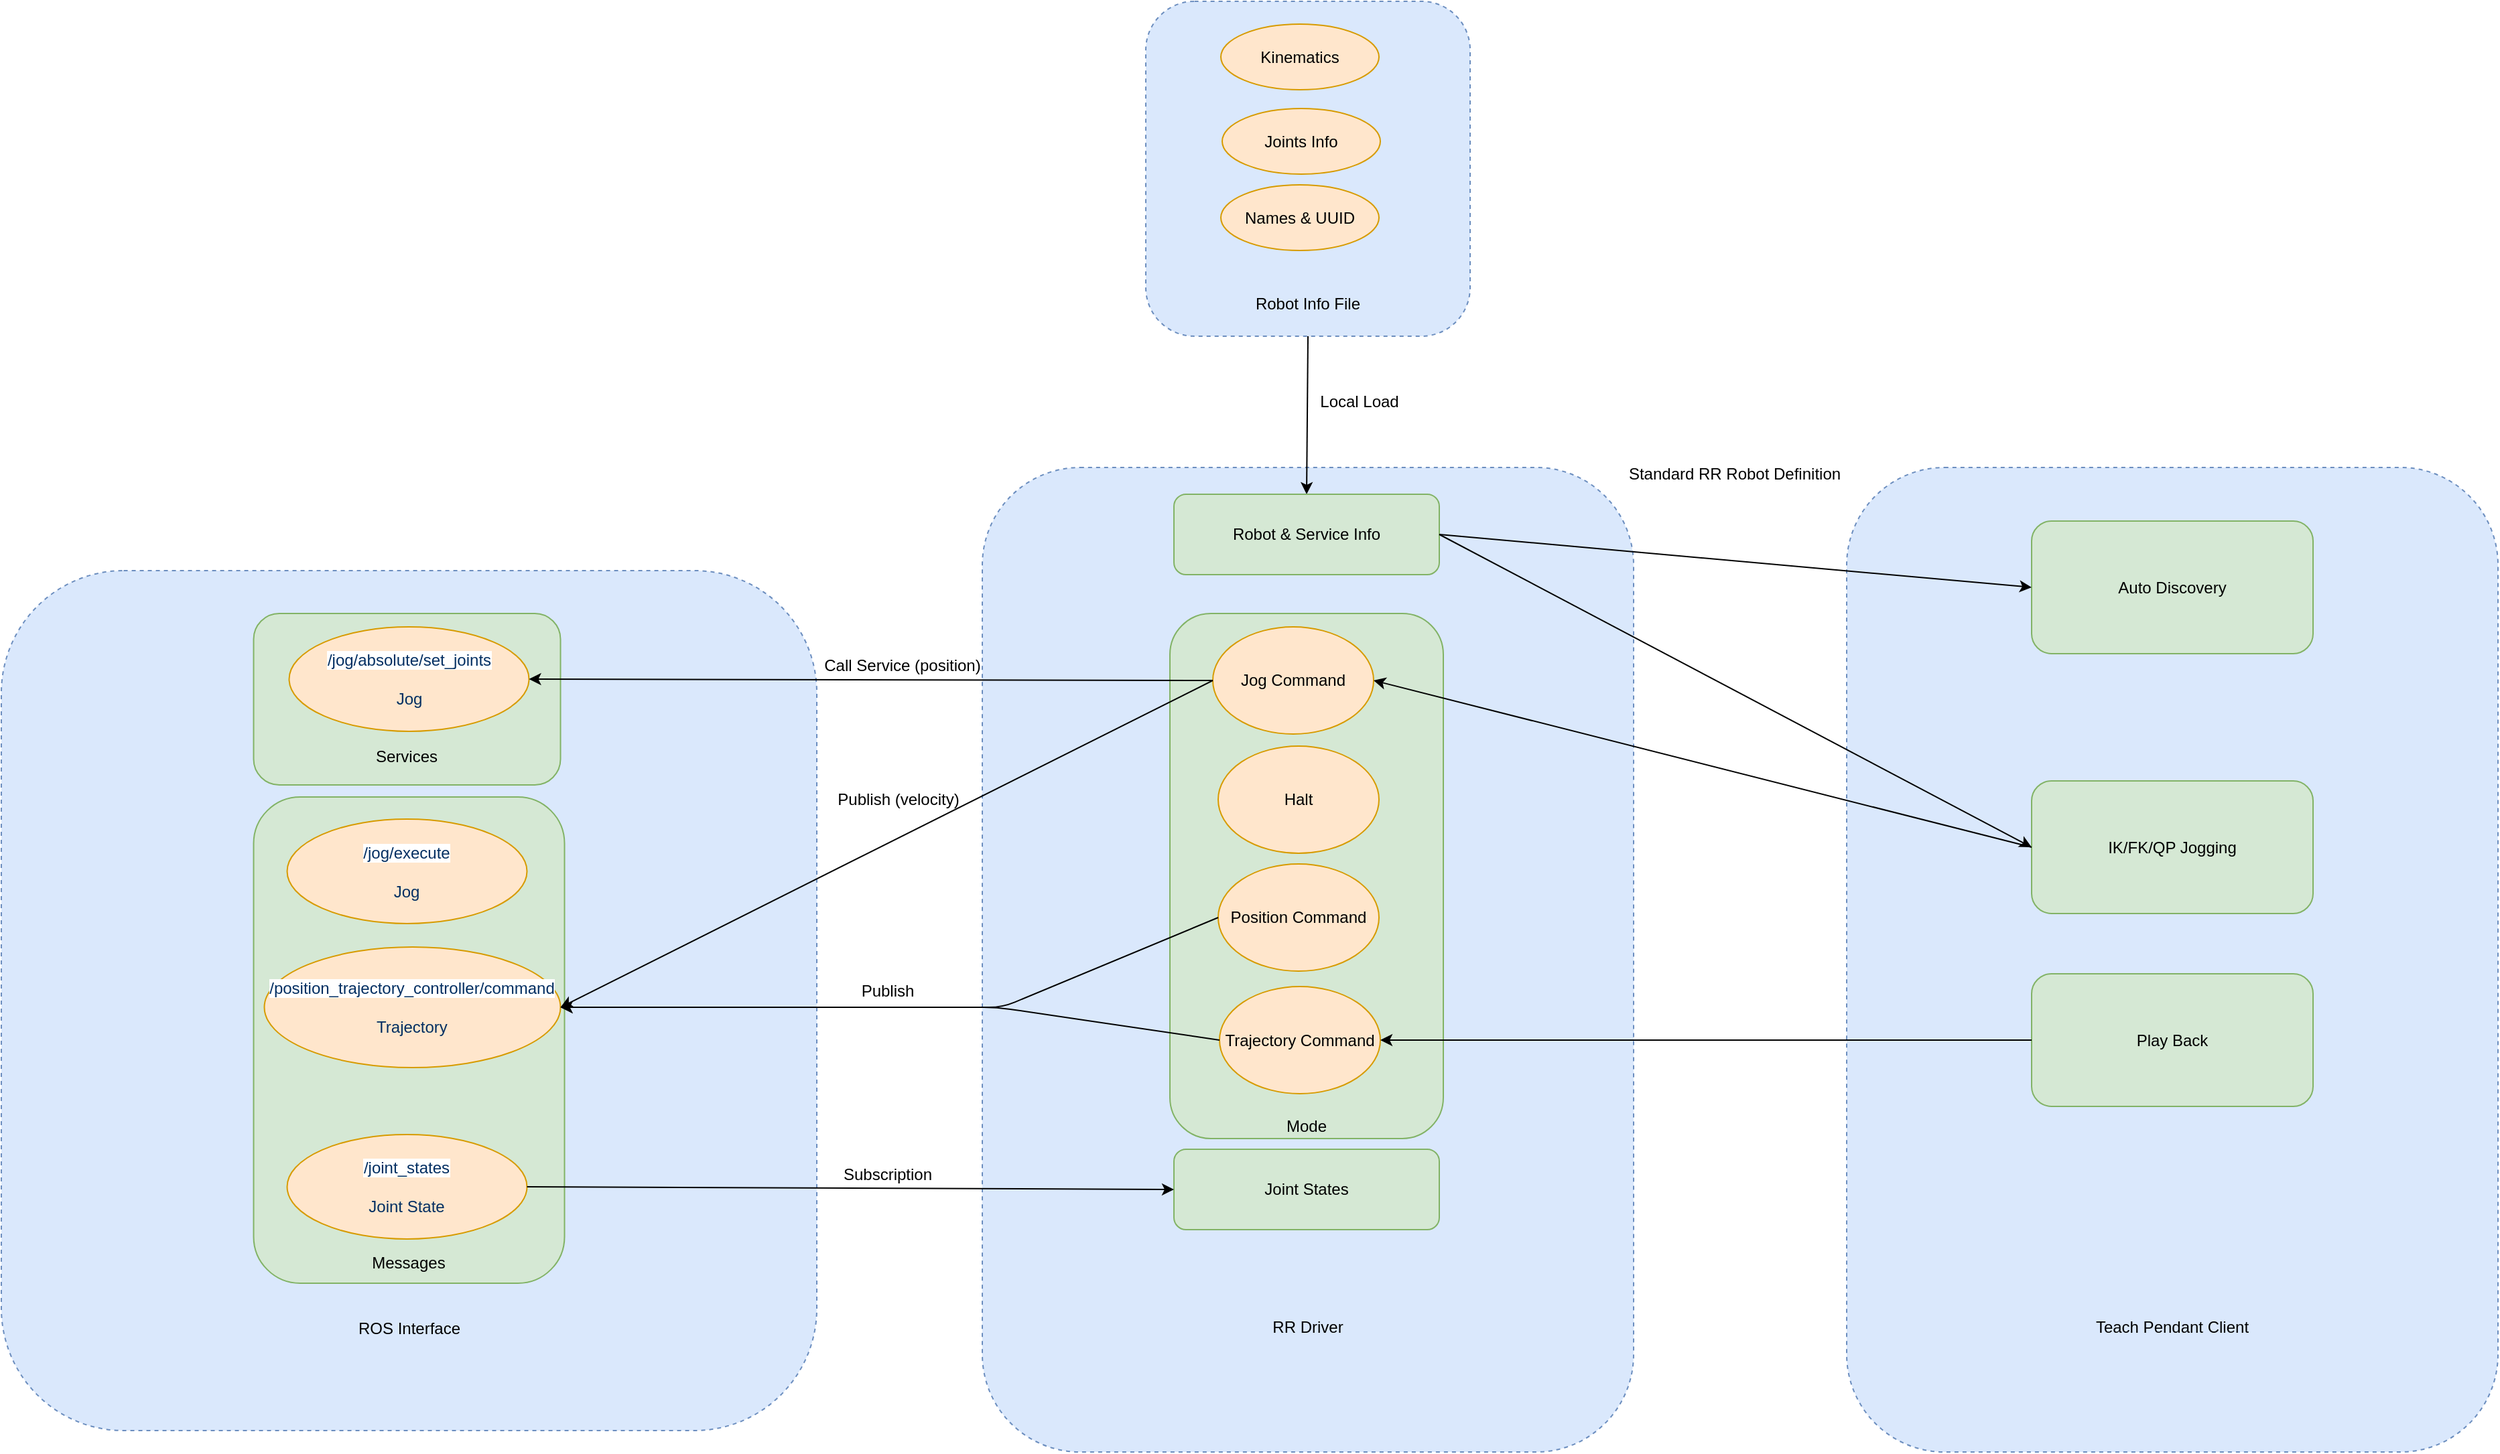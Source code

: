 <mxfile version="13.6.2" type="device"><diagram id="7dnzhmzvjPaTl8PEZ0EC" name="Page-1"><mxGraphModel dx="3041" dy="2448" grid="0" gridSize="10" guides="1" tooltips="1" connect="1" arrows="1" fold="1" page="1" pageScale="1" pageWidth="827" pageHeight="1169" math="0" shadow="0"><root><mxCell id="0"/><mxCell id="1" parent="0"/><mxCell id="Pj8FK1_qwA47QdjpNa2k-1" value="&lt;br&gt;&lt;br&gt;&lt;br&gt;&lt;br&gt;&lt;br&gt;&lt;br&gt;&lt;br&gt;&lt;br&gt;&lt;br&gt;&lt;br&gt;&lt;br&gt;&lt;br&gt;&lt;br&gt;&lt;br&gt;&lt;br&gt;&lt;br&gt;&lt;br&gt;&lt;br&gt;&lt;br&gt;&lt;br&gt;&lt;br&gt;&lt;br&gt;&lt;br&gt;&lt;br&gt;&lt;br&gt;&lt;br&gt;&lt;br&gt;&lt;br&gt;&lt;br&gt;&lt;br&gt;&lt;br&gt;&lt;br&gt;&lt;br&gt;&lt;br&gt;ROS Interface" style="rounded=1;whiteSpace=wrap;html=1;dashed=1;fillColor=#dae8fc;strokeColor=#6c8ebf;" vertex="1" parent="1"><mxGeometry x="-18" y="125" width="608.5" height="642" as="geometry"/></mxCell><mxCell id="Pj8FK1_qwA47QdjpNa2k-2" value="&lt;br&gt;&lt;br&gt;&lt;br&gt;&lt;br&gt;&lt;br&gt;&lt;br&gt;Services" style="rounded=1;whiteSpace=wrap;html=1;fillColor=#d5e8d4;strokeColor=#82b366;" vertex="1" parent="1"><mxGeometry x="170.25" y="157" width="229" height="128" as="geometry"/></mxCell><mxCell id="Pj8FK1_qwA47QdjpNa2k-3" value="&lt;br&gt;&lt;br&gt;&lt;br&gt;&lt;br&gt;&lt;br&gt;&lt;br&gt;&lt;br&gt;&lt;br&gt;&lt;br&gt;&lt;br&gt;&lt;br&gt;&lt;br&gt;&lt;br&gt;&lt;br&gt;&lt;br&gt;&lt;br&gt;&lt;br&gt;&lt;br&gt;&lt;br&gt;&lt;br&gt;&lt;br&gt;&lt;br&gt;&lt;br&gt;Messages" style="rounded=1;whiteSpace=wrap;html=1;fillColor=#d5e8d4;strokeColor=#82b366;" vertex="1" parent="1"><mxGeometry x="170.25" y="294" width="232" height="363" as="geometry"/></mxCell><mxCell id="Pj8FK1_qwA47QdjpNa2k-4" value="&lt;span style=&quot;color: rgb(3 , 47 , 98) ; font-family: , &amp;#34;consolas&amp;#34; , &amp;#34;liberation mono&amp;#34; , &amp;#34;menlo&amp;#34; , monospace ; background-color: rgb(255 , 255 , 255)&quot;&gt;/jog/absolute/set_joints&lt;br&gt;&lt;/span&gt;&lt;span style=&quot;color: rgb(3 , 47 , 98)&quot;&gt;&lt;br&gt;Jog&lt;br&gt;&lt;/span&gt;" style="ellipse;whiteSpace=wrap;html=1;fillColor=#ffe6cc;strokeColor=#d79b00;" vertex="1" parent="1"><mxGeometry x="196.75" y="167" width="179" height="78" as="geometry"/></mxCell><mxCell id="Pj8FK1_qwA47QdjpNa2k-6" value="&lt;span style=&quot;color: rgb(3 , 47 , 98) ; background-color: rgb(255 , 255 , 255)&quot;&gt;/jog/execute&lt;/span&gt;&lt;span style=&quot;color: rgb(3 , 47 , 98) ; font-family: , &amp;#34;consolas&amp;#34; , &amp;#34;liberation mono&amp;#34; , &amp;#34;menlo&amp;#34; , monospace ; background-color: rgb(255 , 255 , 255)&quot;&gt;&lt;br&gt;&lt;/span&gt;&lt;span style=&quot;color: rgb(3 , 47 , 98)&quot;&gt;&lt;br&gt;Jog&lt;br&gt;&lt;/span&gt;" style="ellipse;whiteSpace=wrap;html=1;fillColor=#ffe6cc;strokeColor=#d79b00;" vertex="1" parent="1"><mxGeometry x="195.25" y="310.5" width="179" height="78" as="geometry"/></mxCell><mxCell id="Pj8FK1_qwA47QdjpNa2k-7" value="&lt;span style=&quot;color: rgb(3 , 47 , 98) ; font-family: , &amp;#34;consolas&amp;#34; , &amp;#34;liberation mono&amp;#34; , &amp;#34;menlo&amp;#34; , monospace ; background-color: rgb(255 , 255 , 255)&quot;&gt;/position_trajectory_controller/command&lt;/span&gt;&lt;span style=&quot;color: rgb(3 , 47 , 98)&quot;&gt;&lt;br&gt;&lt;br&gt;Trajectory&lt;br&gt;&lt;/span&gt;" style="ellipse;whiteSpace=wrap;html=1;fillColor=#ffe6cc;strokeColor=#d79b00;" vertex="1" parent="1"><mxGeometry x="178.25" y="406" width="221" height="90" as="geometry"/></mxCell><mxCell id="Pj8FK1_qwA47QdjpNa2k-8" value="&lt;br&gt;&lt;br&gt;&lt;br&gt;&lt;br&gt;&lt;br&gt;&lt;br&gt;&lt;br&gt;&lt;br&gt;&lt;br&gt;&lt;br&gt;&lt;br&gt;&lt;br&gt;&lt;br&gt;&lt;br&gt;Robot Info File" style="rounded=1;whiteSpace=wrap;html=1;dashed=1;fillColor=#dae8fc;strokeColor=#6c8ebf;" vertex="1" parent="1"><mxGeometry x="836" y="-300" width="242" height="250" as="geometry"/></mxCell><mxCell id="Pj8FK1_qwA47QdjpNa2k-9" value="Kinematics" style="ellipse;whiteSpace=wrap;html=1;fillColor=#ffe6cc;strokeColor=#d79b00;" vertex="1" parent="1"><mxGeometry x="892" y="-283" width="118" height="49" as="geometry"/></mxCell><mxCell id="Pj8FK1_qwA47QdjpNa2k-10" value="Joints Info" style="ellipse;whiteSpace=wrap;html=1;fillColor=#ffe6cc;strokeColor=#d79b00;" vertex="1" parent="1"><mxGeometry x="893" y="-220" width="118" height="49" as="geometry"/></mxCell><mxCell id="Pj8FK1_qwA47QdjpNa2k-11" value="Names &amp;amp; UUID" style="ellipse;whiteSpace=wrap;html=1;fillColor=#ffe6cc;strokeColor=#d79b00;" vertex="1" parent="1"><mxGeometry x="892" y="-163" width="118" height="49" as="geometry"/></mxCell><mxCell id="Pj8FK1_qwA47QdjpNa2k-13" value="&lt;br&gt;&lt;br&gt;&lt;br&gt;&lt;br&gt;&lt;br&gt;&lt;br&gt;&lt;br&gt;&lt;br&gt;&lt;br&gt;&lt;br&gt;&lt;br&gt;&lt;br&gt;&lt;br&gt;&lt;br&gt;&lt;br&gt;&lt;br&gt;&lt;br&gt;&lt;br&gt;&lt;br&gt;&lt;br&gt;&lt;br&gt;&lt;br&gt;&lt;br&gt;&lt;br&gt;&lt;br&gt;&lt;br&gt;&lt;br&gt;&lt;br&gt;&lt;br&gt;&lt;br&gt;&lt;br&gt;&lt;br&gt;&lt;br&gt;&lt;br&gt;&lt;br&gt;&lt;br&gt;&lt;br&gt;&lt;br&gt;RR Driver" style="rounded=1;whiteSpace=wrap;html=1;dashed=1;fillColor=#dae8fc;strokeColor=#6c8ebf;" vertex="1" parent="1"><mxGeometry x="714" y="48" width="486" height="735" as="geometry"/></mxCell><mxCell id="Pj8FK1_qwA47QdjpNa2k-14" value="" style="endArrow=classic;html=1;exitX=0.5;exitY=1;exitDx=0;exitDy=0;entryX=0.5;entryY=0;entryDx=0;entryDy=0;" edge="1" parent="1" source="Pj8FK1_qwA47QdjpNa2k-8" target="Pj8FK1_qwA47QdjpNa2k-15"><mxGeometry width="50" height="50" relative="1" as="geometry"><mxPoint x="617" y="284" as="sourcePoint"/><mxPoint x="667" y="234" as="targetPoint"/></mxGeometry></mxCell><mxCell id="Pj8FK1_qwA47QdjpNa2k-15" value="Robot &amp;amp; Service Info" style="rounded=1;whiteSpace=wrap;html=1;fillColor=#d5e8d4;strokeColor=#82b366;" vertex="1" parent="1"><mxGeometry x="857" y="68" width="198" height="60" as="geometry"/></mxCell><mxCell id="Pj8FK1_qwA47QdjpNa2k-16" value="&lt;br&gt;&lt;br&gt;&lt;br&gt;&lt;br&gt;&lt;br&gt;&lt;br&gt;&lt;br&gt;&lt;br&gt;&lt;br&gt;&lt;br&gt;&lt;br&gt;&lt;br&gt;&lt;br&gt;&lt;br&gt;&lt;br&gt;&lt;br&gt;&lt;br&gt;&lt;br&gt;&lt;br&gt;&lt;br&gt;&lt;br&gt;&lt;br&gt;&lt;br&gt;&lt;br&gt;&lt;br&gt;&lt;br&gt;Mode" style="rounded=1;whiteSpace=wrap;html=1;fillColor=#d5e8d4;strokeColor=#82b366;" vertex="1" parent="1"><mxGeometry x="854" y="157" width="204" height="392" as="geometry"/></mxCell><mxCell id="Pj8FK1_qwA47QdjpNa2k-21" value="Jog Command" style="ellipse;whiteSpace=wrap;html=1;fillColor=#ffe6cc;strokeColor=#d79b00;" vertex="1" parent="1"><mxGeometry x="886" y="167" width="120" height="80" as="geometry"/></mxCell><mxCell id="Pj8FK1_qwA47QdjpNa2k-22" value="" style="endArrow=classic;html=1;exitX=0;exitY=0.5;exitDx=0;exitDy=0;entryX=1;entryY=0.5;entryDx=0;entryDy=0;" edge="1" parent="1" source="Pj8FK1_qwA47QdjpNa2k-21" target="Pj8FK1_qwA47QdjpNa2k-4"><mxGeometry width="50" height="50" relative="1" as="geometry"><mxPoint x="617" y="268" as="sourcePoint"/><mxPoint x="667" y="218" as="targetPoint"/></mxGeometry></mxCell><mxCell id="Pj8FK1_qwA47QdjpNa2k-23" value="Position Command" style="ellipse;whiteSpace=wrap;html=1;fillColor=#ffe6cc;strokeColor=#d79b00;" vertex="1" parent="1"><mxGeometry x="890" y="344" width="120" height="80" as="geometry"/></mxCell><mxCell id="Pj8FK1_qwA47QdjpNa2k-24" value="Call Service (position)" style="text;html=1;align=center;verticalAlign=middle;resizable=0;points=[];autosize=1;" vertex="1" parent="1"><mxGeometry x="590.5" y="187" width="127" height="18" as="geometry"/></mxCell><mxCell id="Pj8FK1_qwA47QdjpNa2k-25" value="" style="endArrow=classic;html=1;exitX=0;exitY=0.5;exitDx=0;exitDy=0;entryX=1;entryY=0.5;entryDx=0;entryDy=0;" edge="1" parent="1" source="Pj8FK1_qwA47QdjpNa2k-23" target="Pj8FK1_qwA47QdjpNa2k-7"><mxGeometry width="50" height="50" relative="1" as="geometry"><mxPoint x="617" y="268" as="sourcePoint"/><mxPoint x="667" y="218" as="targetPoint"/><Array as="points"><mxPoint x="729" y="451"/></Array></mxGeometry></mxCell><mxCell id="Pj8FK1_qwA47QdjpNa2k-26" value="&lt;span style=&quot;color: rgb(3 , 47 , 98) ; font-family: , &amp;#34;consolas&amp;#34; , &amp;#34;liberation mono&amp;#34; , &amp;#34;menlo&amp;#34; , monospace ; background-color: rgb(255 , 255 , 255)&quot;&gt;/joint_states&lt;br&gt;&lt;/span&gt;&lt;span style=&quot;color: rgb(3 , 47 , 98)&quot;&gt;&lt;br&gt;Joint State&lt;br&gt;&lt;/span&gt;" style="ellipse;whiteSpace=wrap;html=1;fillColor=#ffe6cc;strokeColor=#d79b00;" vertex="1" parent="1"><mxGeometry x="195.25" y="546" width="179" height="78" as="geometry"/></mxCell><mxCell id="Pj8FK1_qwA47QdjpNa2k-27" value="Joint States" style="rounded=1;whiteSpace=wrap;html=1;fillColor=#d5e8d4;strokeColor=#82b366;" vertex="1" parent="1"><mxGeometry x="857" y="557" width="198" height="60" as="geometry"/></mxCell><mxCell id="Pj8FK1_qwA47QdjpNa2k-28" value="" style="endArrow=classic;html=1;exitX=1;exitY=0.5;exitDx=0;exitDy=0;entryX=0;entryY=0.5;entryDx=0;entryDy=0;" edge="1" parent="1" source="Pj8FK1_qwA47QdjpNa2k-26" target="Pj8FK1_qwA47QdjpNa2k-27"><mxGeometry width="50" height="50" relative="1" as="geometry"><mxPoint x="617" y="492" as="sourcePoint"/><mxPoint x="667" y="442" as="targetPoint"/></mxGeometry></mxCell><mxCell id="Pj8FK1_qwA47QdjpNa2k-29" value="Subscription" style="text;html=1;align=center;verticalAlign=middle;resizable=0;points=[];autosize=1;" vertex="1" parent="1"><mxGeometry x="605" y="566.5" width="76" height="18" as="geometry"/></mxCell><mxCell id="Pj8FK1_qwA47QdjpNa2k-30" value="Local Load" style="text;html=1;align=center;verticalAlign=middle;resizable=0;points=[];autosize=1;" vertex="1" parent="1"><mxGeometry x="961" y="-10" width="68" height="18" as="geometry"/></mxCell><mxCell id="Pj8FK1_qwA47QdjpNa2k-31" value="Trajectory Command" style="ellipse;whiteSpace=wrap;html=1;fillColor=#ffe6cc;strokeColor=#d79b00;" vertex="1" parent="1"><mxGeometry x="891" y="435.5" width="120" height="80" as="geometry"/></mxCell><mxCell id="Pj8FK1_qwA47QdjpNa2k-32" value="Halt" style="ellipse;whiteSpace=wrap;html=1;fillColor=#ffe6cc;strokeColor=#d79b00;" vertex="1" parent="1"><mxGeometry x="890" y="256" width="120" height="80" as="geometry"/></mxCell><mxCell id="Pj8FK1_qwA47QdjpNa2k-33" value="" style="endArrow=classic;html=1;exitX=0;exitY=0.5;exitDx=0;exitDy=0;entryX=1;entryY=0.5;entryDx=0;entryDy=0;" edge="1" parent="1" source="Pj8FK1_qwA47QdjpNa2k-31" target="Pj8FK1_qwA47QdjpNa2k-7"><mxGeometry width="50" height="50" relative="1" as="geometry"><mxPoint x="617" y="485" as="sourcePoint"/><mxPoint x="667" y="435" as="targetPoint"/><Array as="points"><mxPoint x="725" y="451"/></Array></mxGeometry></mxCell><mxCell id="Pj8FK1_qwA47QdjpNa2k-34" value="Publish" style="text;html=1;align=center;verticalAlign=middle;resizable=0;points=[];autosize=1;" vertex="1" parent="1"><mxGeometry x="618.5" y="430" width="49" height="18" as="geometry"/></mxCell><mxCell id="Pj8FK1_qwA47QdjpNa2k-36" value="" style="endArrow=classic;html=1;exitX=0;exitY=0.5;exitDx=0;exitDy=0;entryX=1;entryY=0.5;entryDx=0;entryDy=0;" edge="1" parent="1" source="Pj8FK1_qwA47QdjpNa2k-21" target="Pj8FK1_qwA47QdjpNa2k-7"><mxGeometry width="50" height="50" relative="1" as="geometry"><mxPoint x="617" y="485" as="sourcePoint"/><mxPoint x="667" y="435" as="targetPoint"/></mxGeometry></mxCell><mxCell id="Pj8FK1_qwA47QdjpNa2k-37" value="Publish (velocity)" style="text;html=1;align=center;verticalAlign=middle;resizable=0;points=[];autosize=1;" vertex="1" parent="1"><mxGeometry x="601" y="287" width="100" height="18" as="geometry"/></mxCell><mxCell id="Pj8FK1_qwA47QdjpNa2k-39" value="&lt;br&gt;&lt;br&gt;&lt;br&gt;&lt;br&gt;&lt;br&gt;&lt;br&gt;&lt;br&gt;&lt;br&gt;&lt;br&gt;&lt;br&gt;&lt;br&gt;&lt;br&gt;&lt;br&gt;&lt;br&gt;&lt;br&gt;&lt;br&gt;&lt;br&gt;&lt;br&gt;&lt;br&gt;&lt;br&gt;&lt;br&gt;&lt;br&gt;&lt;br&gt;&lt;br&gt;&lt;br&gt;&lt;br&gt;&lt;br&gt;&lt;br&gt;&lt;br&gt;&lt;br&gt;&lt;br&gt;&lt;br&gt;&lt;br&gt;&lt;br&gt;&lt;br&gt;&lt;br&gt;&lt;br&gt;&lt;br&gt;Teach Pendant Client" style="rounded=1;whiteSpace=wrap;html=1;dashed=1;fillColor=#dae8fc;strokeColor=#6c8ebf;" vertex="1" parent="1"><mxGeometry x="1359" y="48" width="486" height="735" as="geometry"/></mxCell><mxCell id="Pj8FK1_qwA47QdjpNa2k-40" value="IK/FK/QP Jogging" style="rounded=1;whiteSpace=wrap;html=1;fillColor=#d5e8d4;strokeColor=#82b366;" vertex="1" parent="1"><mxGeometry x="1497" y="282" width="210" height="99" as="geometry"/></mxCell><mxCell id="Pj8FK1_qwA47QdjpNa2k-41" value="" style="endArrow=classic;html=1;exitX=1;exitY=0.5;exitDx=0;exitDy=0;entryX=0;entryY=0.5;entryDx=0;entryDy=0;" edge="1" parent="1" source="Pj8FK1_qwA47QdjpNa2k-15" target="Pj8FK1_qwA47QdjpNa2k-40"><mxGeometry width="50" height="50" relative="1" as="geometry"><mxPoint x="1207" y="377" as="sourcePoint"/><mxPoint x="1257" y="327" as="targetPoint"/></mxGeometry></mxCell><mxCell id="Pj8FK1_qwA47QdjpNa2k-42" value="" style="endArrow=classic;html=1;exitX=0;exitY=0.5;exitDx=0;exitDy=0;entryX=1;entryY=0.5;entryDx=0;entryDy=0;" edge="1" parent="1" source="Pj8FK1_qwA47QdjpNa2k-40" target="Pj8FK1_qwA47QdjpNa2k-21"><mxGeometry width="50" height="50" relative="1" as="geometry"><mxPoint x="1207" y="377" as="sourcePoint"/><mxPoint x="1257" y="327" as="targetPoint"/></mxGeometry></mxCell><mxCell id="Pj8FK1_qwA47QdjpNa2k-43" value="Standard RR Robot Definition" style="text;html=1;align=center;verticalAlign=middle;resizable=0;points=[];autosize=1;" vertex="1" parent="1"><mxGeometry x="1191" y="44" width="168" height="18" as="geometry"/></mxCell><mxCell id="Pj8FK1_qwA47QdjpNa2k-44" value="Play Back" style="rounded=1;whiteSpace=wrap;html=1;fillColor=#d5e8d4;strokeColor=#82b366;" vertex="1" parent="1"><mxGeometry x="1497" y="426" width="210" height="99" as="geometry"/></mxCell><mxCell id="Pj8FK1_qwA47QdjpNa2k-45" value="" style="endArrow=classic;html=1;exitX=0;exitY=0.5;exitDx=0;exitDy=0;entryX=1;entryY=0.5;entryDx=0;entryDy=0;" edge="1" parent="1" source="Pj8FK1_qwA47QdjpNa2k-44" target="Pj8FK1_qwA47QdjpNa2k-31"><mxGeometry width="50" height="50" relative="1" as="geometry"><mxPoint x="1207" y="377" as="sourcePoint"/><mxPoint x="1257" y="327" as="targetPoint"/></mxGeometry></mxCell><mxCell id="Pj8FK1_qwA47QdjpNa2k-47" value="Auto Discovery" style="rounded=1;whiteSpace=wrap;html=1;fillColor=#d5e8d4;strokeColor=#82b366;" vertex="1" parent="1"><mxGeometry x="1497" y="88" width="210" height="99" as="geometry"/></mxCell><mxCell id="Pj8FK1_qwA47QdjpNa2k-48" value="" style="endArrow=classic;html=1;exitX=1;exitY=0.5;exitDx=0;exitDy=0;entryX=0;entryY=0.5;entryDx=0;entryDy=0;" edge="1" parent="1" source="Pj8FK1_qwA47QdjpNa2k-15" target="Pj8FK1_qwA47QdjpNa2k-47"><mxGeometry width="50" height="50" relative="1" as="geometry"><mxPoint x="1207" y="377" as="sourcePoint"/><mxPoint x="1257" y="327" as="targetPoint"/></mxGeometry></mxCell></root></mxGraphModel></diagram></mxfile>
